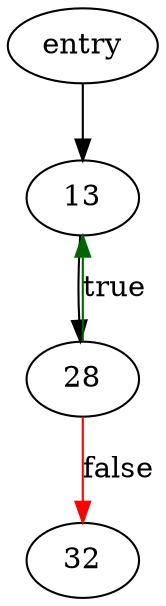 digraph "exprListDeleteNN" {
	// Node definitions.
	2 [label=entry];
	13;
	28;
	32;

	// Edge definitions.
	2 -> 13;
	13 -> 28;
	28 -> 13 [
		color=darkgreen
		label=true
	];
	28 -> 32 [
		color=red
		label=false
	];
}